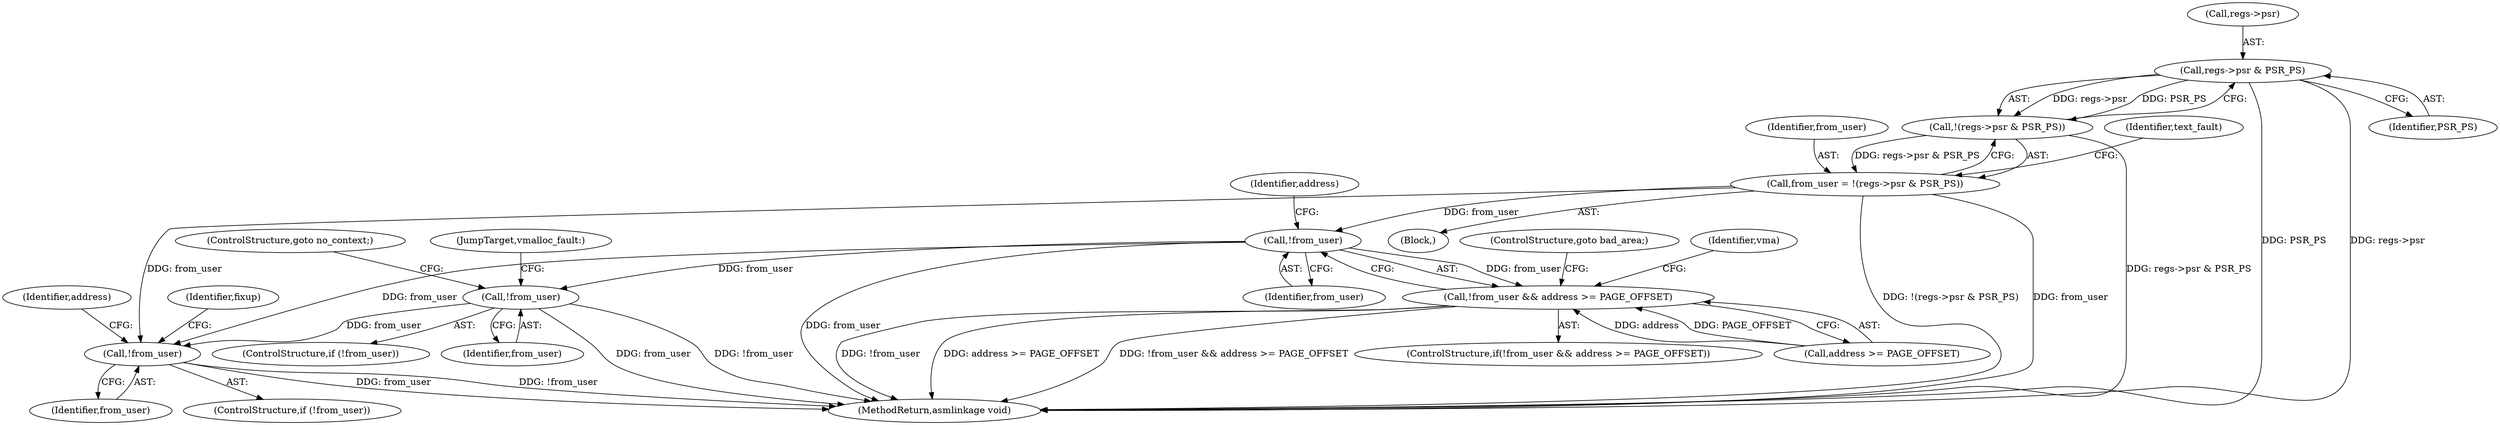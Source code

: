 digraph "0_linux_a8b0ca17b80e92faab46ee7179ba9e99ccb61233_43@pointer" {
"1000135" [label="(Call,regs->psr & PSR_PS)"];
"1000134" [label="(Call,!(regs->psr & PSR_PS))"];
"1000132" [label="(Call,from_user = !(regs->psr & PSR_PS))"];
"1000178" [label="(Call,!from_user)"];
"1000177" [label="(Call,!from_user && address >= PAGE_OFFSET)"];
"1000324" [label="(Call,!from_user)"];
"1000458" [label="(Call,!from_user)"];
"1000133" [label="(Identifier,from_user)"];
"1000143" [label="(Identifier,text_fault)"];
"1000177" [label="(Call,!from_user && address >= PAGE_OFFSET)"];
"1000461" [label="(JumpTarget,vmalloc_fault:)"];
"1000134" [label="(Call,!(regs->psr & PSR_PS))"];
"1000324" [label="(Call,!from_user)"];
"1000458" [label="(Call,!from_user)"];
"1000429" [label="(Identifier,address)"];
"1000534" [label="(MethodReturn,asmlinkage void)"];
"1000183" [label="(ControlStructure,goto bad_area;)"];
"1000178" [label="(Call,!from_user)"];
"1000457" [label="(ControlStructure,if (!from_user))"];
"1000117" [label="(Block,)"];
"1000328" [label="(Identifier,fixup)"];
"1000176" [label="(ControlStructure,if(!from_user && address >= PAGE_OFFSET))"];
"1000135" [label="(Call,regs->psr & PSR_PS)"];
"1000139" [label="(Identifier,PSR_PS)"];
"1000323" [label="(ControlStructure,if (!from_user))"];
"1000180" [label="(Call,address >= PAGE_OFFSET)"];
"1000132" [label="(Call,from_user = !(regs->psr & PSR_PS))"];
"1000325" [label="(Identifier,from_user)"];
"1000179" [label="(Identifier,from_user)"];
"1000181" [label="(Identifier,address)"];
"1000185" [label="(Identifier,vma)"];
"1000459" [label="(Identifier,from_user)"];
"1000460" [label="(ControlStructure,goto no_context;)"];
"1000136" [label="(Call,regs->psr)"];
"1000135" -> "1000134"  [label="AST: "];
"1000135" -> "1000139"  [label="CFG: "];
"1000136" -> "1000135"  [label="AST: "];
"1000139" -> "1000135"  [label="AST: "];
"1000134" -> "1000135"  [label="CFG: "];
"1000135" -> "1000534"  [label="DDG: PSR_PS"];
"1000135" -> "1000534"  [label="DDG: regs->psr"];
"1000135" -> "1000134"  [label="DDG: regs->psr"];
"1000135" -> "1000134"  [label="DDG: PSR_PS"];
"1000134" -> "1000132"  [label="AST: "];
"1000132" -> "1000134"  [label="CFG: "];
"1000134" -> "1000534"  [label="DDG: regs->psr & PSR_PS"];
"1000134" -> "1000132"  [label="DDG: regs->psr & PSR_PS"];
"1000132" -> "1000117"  [label="AST: "];
"1000133" -> "1000132"  [label="AST: "];
"1000143" -> "1000132"  [label="CFG: "];
"1000132" -> "1000534"  [label="DDG: !(regs->psr & PSR_PS)"];
"1000132" -> "1000534"  [label="DDG: from_user"];
"1000132" -> "1000178"  [label="DDG: from_user"];
"1000132" -> "1000324"  [label="DDG: from_user"];
"1000178" -> "1000177"  [label="AST: "];
"1000178" -> "1000179"  [label="CFG: "];
"1000179" -> "1000178"  [label="AST: "];
"1000181" -> "1000178"  [label="CFG: "];
"1000177" -> "1000178"  [label="CFG: "];
"1000178" -> "1000534"  [label="DDG: from_user"];
"1000178" -> "1000177"  [label="DDG: from_user"];
"1000178" -> "1000324"  [label="DDG: from_user"];
"1000178" -> "1000458"  [label="DDG: from_user"];
"1000177" -> "1000176"  [label="AST: "];
"1000177" -> "1000180"  [label="CFG: "];
"1000180" -> "1000177"  [label="AST: "];
"1000183" -> "1000177"  [label="CFG: "];
"1000185" -> "1000177"  [label="CFG: "];
"1000177" -> "1000534"  [label="DDG: !from_user"];
"1000177" -> "1000534"  [label="DDG: address >= PAGE_OFFSET"];
"1000177" -> "1000534"  [label="DDG: !from_user && address >= PAGE_OFFSET"];
"1000180" -> "1000177"  [label="DDG: address"];
"1000180" -> "1000177"  [label="DDG: PAGE_OFFSET"];
"1000324" -> "1000323"  [label="AST: "];
"1000324" -> "1000325"  [label="CFG: "];
"1000325" -> "1000324"  [label="AST: "];
"1000328" -> "1000324"  [label="CFG: "];
"1000429" -> "1000324"  [label="CFG: "];
"1000324" -> "1000534"  [label="DDG: !from_user"];
"1000324" -> "1000534"  [label="DDG: from_user"];
"1000458" -> "1000324"  [label="DDG: from_user"];
"1000458" -> "1000457"  [label="AST: "];
"1000458" -> "1000459"  [label="CFG: "];
"1000459" -> "1000458"  [label="AST: "];
"1000460" -> "1000458"  [label="CFG: "];
"1000461" -> "1000458"  [label="CFG: "];
"1000458" -> "1000534"  [label="DDG: from_user"];
"1000458" -> "1000534"  [label="DDG: !from_user"];
}
